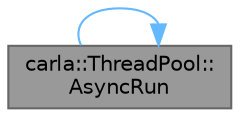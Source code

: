 digraph "carla::ThreadPool::AsyncRun"
{
 // INTERACTIVE_SVG=YES
 // LATEX_PDF_SIZE
  bgcolor="transparent";
  edge [fontname=Helvetica,fontsize=10,labelfontname=Helvetica,labelfontsize=10];
  node [fontname=Helvetica,fontsize=10,shape=box,height=0.2,width=0.4];
  rankdir="LR";
  Node1 [id="Node000001",label="carla::ThreadPool::\lAsyncRun",height=0.2,width=0.4,color="gray40", fillcolor="grey60", style="filled", fontcolor="black",tooltip="Launch threads to run tasks asynchronously."];
  Node1 -> Node1 [id="edge1_Node000001_Node000001",color="steelblue1",style="solid",tooltip=" "];
}
